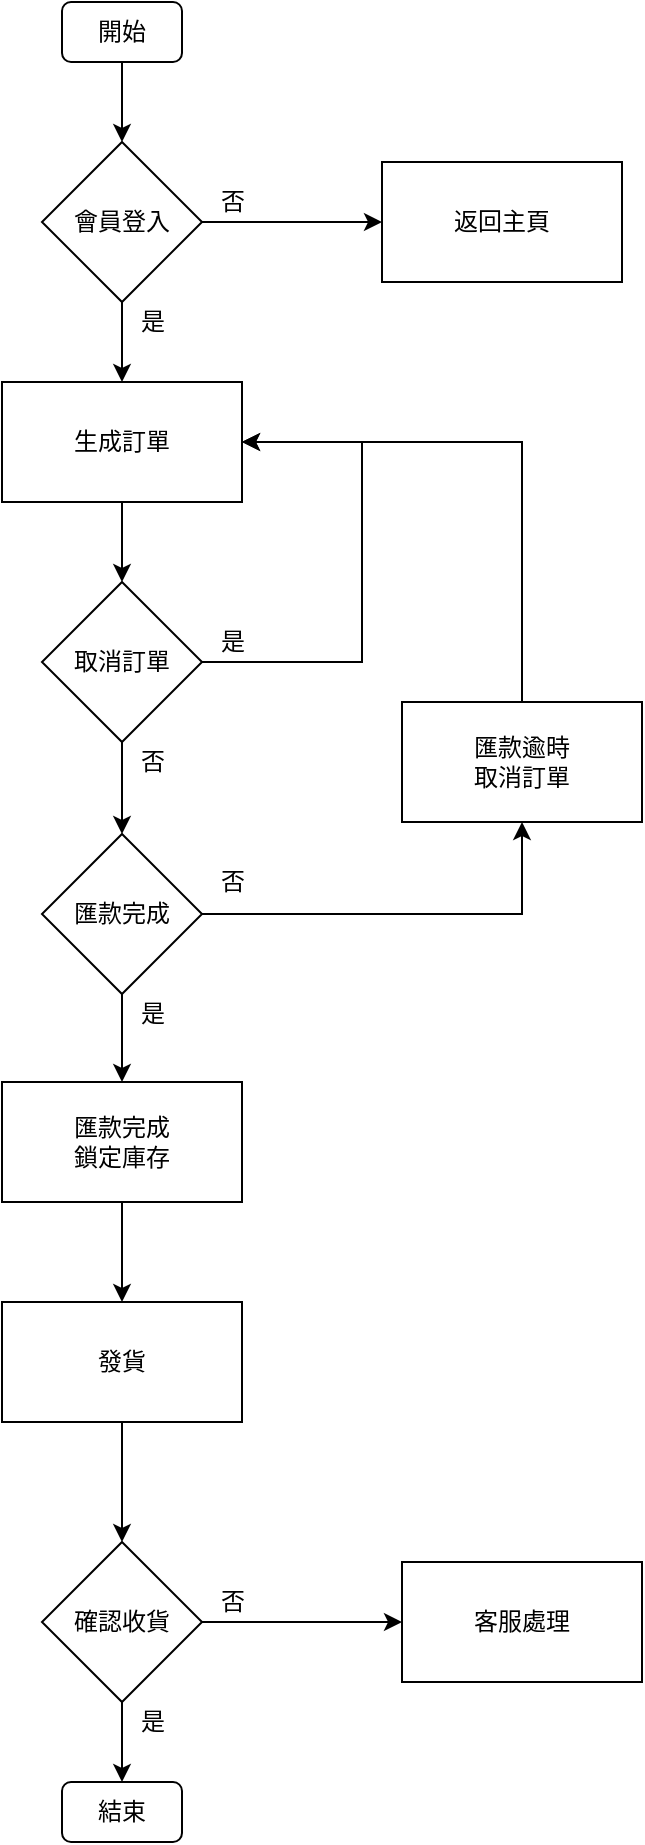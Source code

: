 <mxfile version="14.1.7" type="google"><diagram id="v61O4gdfROjqjQpL8xUL" name="Page-1"><mxGraphModel dx="2075" dy="1880" grid="1" gridSize="10" guides="1" tooltips="1" connect="1" arrows="1" fold="1" page="1" pageScale="1" pageWidth="827" pageHeight="1169" math="0" shadow="0"><root><mxCell id="0"/><mxCell id="1" parent="0"/><mxCell id="D_eLl2ntC56DFhrF7ItE-4" style="edgeStyle=orthogonalEdgeStyle;rounded=0;orthogonalLoop=1;jettySize=auto;html=1;exitX=0.5;exitY=1;exitDx=0;exitDy=0;entryX=0.5;entryY=0;entryDx=0;entryDy=0;" edge="1" parent="1" source="L9fJZnD0NcxDGyRbvgt_-4" target="D_eLl2ntC56DFhrF7ItE-6"><mxGeometry relative="1" as="geometry"><mxPoint x="-40" y="-1050" as="targetPoint"/></mxGeometry></mxCell><mxCell id="L9fJZnD0NcxDGyRbvgt_-4" value="開始" style="rounded=1;whiteSpace=wrap;html=1;" parent="1" vertex="1"><mxGeometry x="-70" y="-1080" width="60" height="30" as="geometry"/></mxCell><mxCell id="L9fJZnD0NcxDGyRbvgt_-10" style="edgeStyle=orthogonalEdgeStyle;rounded=0;orthogonalLoop=1;jettySize=auto;html=1;exitX=0.5;exitY=1;exitDx=0;exitDy=0;entryX=0.5;entryY=0;entryDx=0;entryDy=0;" parent="1" source="L9fJZnD0NcxDGyRbvgt_-5" target="L9fJZnD0NcxDGyRbvgt_-6" edge="1"><mxGeometry relative="1" as="geometry"/></mxCell><mxCell id="L9fJZnD0NcxDGyRbvgt_-5" value="生成訂單" style="rounded=0;whiteSpace=wrap;html=1;" parent="1" vertex="1"><mxGeometry x="-100" y="-890" width="120" height="60" as="geometry"/></mxCell><mxCell id="L9fJZnD0NcxDGyRbvgt_-11" style="edgeStyle=orthogonalEdgeStyle;rounded=0;orthogonalLoop=1;jettySize=auto;html=1;exitX=0.5;exitY=1;exitDx=0;exitDy=0;entryX=0.5;entryY=0;entryDx=0;entryDy=0;" parent="1" source="L9fJZnD0NcxDGyRbvgt_-6" target="L9fJZnD0NcxDGyRbvgt_-7" edge="1"><mxGeometry relative="1" as="geometry"/></mxCell><mxCell id="L9fJZnD0NcxDGyRbvgt_-12" style="edgeStyle=orthogonalEdgeStyle;rounded=0;orthogonalLoop=1;jettySize=auto;html=1;exitX=1;exitY=0.5;exitDx=0;exitDy=0;entryX=1;entryY=0.5;entryDx=0;entryDy=0;" parent="1" source="L9fJZnD0NcxDGyRbvgt_-6" target="L9fJZnD0NcxDGyRbvgt_-5" edge="1"><mxGeometry relative="1" as="geometry"><mxPoint x="70" y="-640" as="targetPoint"/><Array as="points"><mxPoint x="80" y="-750"/><mxPoint x="80" y="-860"/></Array></mxGeometry></mxCell><mxCell id="L9fJZnD0NcxDGyRbvgt_-6" value="取消訂單" style="rhombus;whiteSpace=wrap;html=1;" parent="1" vertex="1"><mxGeometry x="-80" y="-790" width="80" height="80" as="geometry"/></mxCell><mxCell id="L9fJZnD0NcxDGyRbvgt_-15" style="edgeStyle=orthogonalEdgeStyle;rounded=0;orthogonalLoop=1;jettySize=auto;html=1;exitX=1;exitY=0.5;exitDx=0;exitDy=0;entryX=0.5;entryY=1;entryDx=0;entryDy=0;" parent="1" source="L9fJZnD0NcxDGyRbvgt_-7" target="L9fJZnD0NcxDGyRbvgt_-8" edge="1"><mxGeometry relative="1" as="geometry"/></mxCell><mxCell id="D_eLl2ntC56DFhrF7ItE-1" style="edgeStyle=orthogonalEdgeStyle;rounded=0;orthogonalLoop=1;jettySize=auto;html=1;exitX=0.5;exitY=1;exitDx=0;exitDy=0;entryX=0.5;entryY=0;entryDx=0;entryDy=0;" edge="1" parent="1" source="L9fJZnD0NcxDGyRbvgt_-7" target="L9fJZnD0NcxDGyRbvgt_-18"><mxGeometry relative="1" as="geometry"/></mxCell><mxCell id="L9fJZnD0NcxDGyRbvgt_-7" value="匯款完成" style="rhombus;whiteSpace=wrap;html=1;" parent="1" vertex="1"><mxGeometry x="-80" y="-664" width="80" height="80" as="geometry"/></mxCell><mxCell id="L9fJZnD0NcxDGyRbvgt_-17" style="edgeStyle=orthogonalEdgeStyle;rounded=0;orthogonalLoop=1;jettySize=auto;html=1;exitX=0.5;exitY=0;exitDx=0;exitDy=0;entryX=1;entryY=0.5;entryDx=0;entryDy=0;" parent="1" source="L9fJZnD0NcxDGyRbvgt_-8" target="L9fJZnD0NcxDGyRbvgt_-5" edge="1"><mxGeometry relative="1" as="geometry"><mxPoint x="180" y="-830" as="targetPoint"/><Array as="points"><mxPoint x="160" y="-860"/></Array></mxGeometry></mxCell><mxCell id="L9fJZnD0NcxDGyRbvgt_-8" value="匯款逾時&lt;br&gt;取消訂單" style="rounded=0;whiteSpace=wrap;html=1;" parent="1" vertex="1"><mxGeometry x="100" y="-730" width="120" height="60" as="geometry"/></mxCell><mxCell id="L9fJZnD0NcxDGyRbvgt_-13" value="是" style="text;html=1;align=center;verticalAlign=middle;resizable=0;points=[];autosize=1;" parent="1" vertex="1"><mxGeometry y="-770" width="30" height="20" as="geometry"/></mxCell><mxCell id="L9fJZnD0NcxDGyRbvgt_-14" value="否" style="text;html=1;align=center;verticalAlign=middle;resizable=0;points=[];autosize=1;" parent="1" vertex="1"><mxGeometry x="-40" y="-710" width="30" height="20" as="geometry"/></mxCell><mxCell id="L9fJZnD0NcxDGyRbvgt_-16" value="否" style="text;html=1;align=center;verticalAlign=middle;resizable=0;points=[];autosize=1;" parent="1" vertex="1"><mxGeometry y="-650" width="30" height="20" as="geometry"/></mxCell><mxCell id="D_eLl2ntC56DFhrF7ItE-13" style="edgeStyle=orthogonalEdgeStyle;rounded=0;orthogonalLoop=1;jettySize=auto;html=1;exitX=0.5;exitY=1;exitDx=0;exitDy=0;entryX=0.5;entryY=0;entryDx=0;entryDy=0;" edge="1" parent="1" source="L9fJZnD0NcxDGyRbvgt_-18" target="D_eLl2ntC56DFhrF7ItE-12"><mxGeometry relative="1" as="geometry"/></mxCell><mxCell id="L9fJZnD0NcxDGyRbvgt_-18" value="匯款完成&lt;br&gt;鎖定庫存" style="rounded=0;whiteSpace=wrap;html=1;" parent="1" vertex="1"><mxGeometry x="-100" y="-540" width="120" height="60" as="geometry"/></mxCell><mxCell id="D_eLl2ntC56DFhrF7ItE-2" value="是" style="text;html=1;align=center;verticalAlign=middle;resizable=0;points=[];autosize=1;" vertex="1" parent="1"><mxGeometry x="-40" y="-584" width="30" height="20" as="geometry"/></mxCell><mxCell id="D_eLl2ntC56DFhrF7ItE-7" style="edgeStyle=orthogonalEdgeStyle;rounded=0;orthogonalLoop=1;jettySize=auto;html=1;exitX=0.5;exitY=1;exitDx=0;exitDy=0;" edge="1" parent="1" source="D_eLl2ntC56DFhrF7ItE-6" target="L9fJZnD0NcxDGyRbvgt_-5"><mxGeometry relative="1" as="geometry"/></mxCell><mxCell id="D_eLl2ntC56DFhrF7ItE-10" style="edgeStyle=orthogonalEdgeStyle;rounded=0;orthogonalLoop=1;jettySize=auto;html=1;exitX=1;exitY=0.5;exitDx=0;exitDy=0;entryX=0;entryY=0.5;entryDx=0;entryDy=0;" edge="1" parent="1" source="D_eLl2ntC56DFhrF7ItE-6" target="D_eLl2ntC56DFhrF7ItE-9"><mxGeometry relative="1" as="geometry"/></mxCell><mxCell id="D_eLl2ntC56DFhrF7ItE-6" value="會員登入" style="rhombus;whiteSpace=wrap;html=1;" vertex="1" parent="1"><mxGeometry x="-80" y="-1010" width="80" height="80" as="geometry"/></mxCell><mxCell id="D_eLl2ntC56DFhrF7ItE-8" value="是" style="text;html=1;align=center;verticalAlign=middle;resizable=0;points=[];autosize=1;" vertex="1" parent="1"><mxGeometry x="-40" y="-930" width="30" height="20" as="geometry"/></mxCell><mxCell id="D_eLl2ntC56DFhrF7ItE-9" value="返回主頁" style="rounded=0;whiteSpace=wrap;html=1;" vertex="1" parent="1"><mxGeometry x="90" y="-1000" width="120" height="60" as="geometry"/></mxCell><mxCell id="D_eLl2ntC56DFhrF7ItE-11" value="否" style="text;html=1;align=center;verticalAlign=middle;resizable=0;points=[];autosize=1;" vertex="1" parent="1"><mxGeometry y="-990" width="30" height="20" as="geometry"/></mxCell><mxCell id="D_eLl2ntC56DFhrF7ItE-15" style="edgeStyle=orthogonalEdgeStyle;rounded=0;orthogonalLoop=1;jettySize=auto;html=1;exitX=0.5;exitY=1;exitDx=0;exitDy=0;entryX=0.5;entryY=0;entryDx=0;entryDy=0;" edge="1" parent="1" source="D_eLl2ntC56DFhrF7ItE-12" target="D_eLl2ntC56DFhrF7ItE-14"><mxGeometry relative="1" as="geometry"/></mxCell><mxCell id="D_eLl2ntC56DFhrF7ItE-12" value="發貨" style="rounded=0;whiteSpace=wrap;html=1;" vertex="1" parent="1"><mxGeometry x="-100" y="-430" width="120" height="60" as="geometry"/></mxCell><mxCell id="D_eLl2ntC56DFhrF7ItE-17" style="edgeStyle=orthogonalEdgeStyle;rounded=0;orthogonalLoop=1;jettySize=auto;html=1;exitX=0.5;exitY=1;exitDx=0;exitDy=0;entryX=0.5;entryY=0;entryDx=0;entryDy=0;" edge="1" parent="1" source="D_eLl2ntC56DFhrF7ItE-14" target="D_eLl2ntC56DFhrF7ItE-16"><mxGeometry relative="1" as="geometry"/></mxCell><mxCell id="D_eLl2ntC56DFhrF7ItE-20" style="edgeStyle=orthogonalEdgeStyle;rounded=0;orthogonalLoop=1;jettySize=auto;html=1;exitX=1;exitY=0.5;exitDx=0;exitDy=0;" edge="1" parent="1" source="D_eLl2ntC56DFhrF7ItE-14" target="D_eLl2ntC56DFhrF7ItE-19"><mxGeometry relative="1" as="geometry"/></mxCell><mxCell id="D_eLl2ntC56DFhrF7ItE-14" value="確認收貨" style="rhombus;whiteSpace=wrap;html=1;" vertex="1" parent="1"><mxGeometry x="-80" y="-310" width="80" height="80" as="geometry"/></mxCell><mxCell id="D_eLl2ntC56DFhrF7ItE-16" value="結束" style="rounded=1;whiteSpace=wrap;html=1;" vertex="1" parent="1"><mxGeometry x="-70" y="-190" width="60" height="30" as="geometry"/></mxCell><mxCell id="D_eLl2ntC56DFhrF7ItE-18" value="是" style="text;html=1;align=center;verticalAlign=middle;resizable=0;points=[];autosize=1;" vertex="1" parent="1"><mxGeometry x="-40" y="-230" width="30" height="20" as="geometry"/></mxCell><mxCell id="D_eLl2ntC56DFhrF7ItE-19" value="客服處理" style="rounded=0;whiteSpace=wrap;html=1;" vertex="1" parent="1"><mxGeometry x="100" y="-300" width="120" height="60" as="geometry"/></mxCell><mxCell id="D_eLl2ntC56DFhrF7ItE-21" value="否" style="text;html=1;align=center;verticalAlign=middle;resizable=0;points=[];autosize=1;" vertex="1" parent="1"><mxGeometry y="-290" width="30" height="20" as="geometry"/></mxCell></root></mxGraphModel></diagram></mxfile>